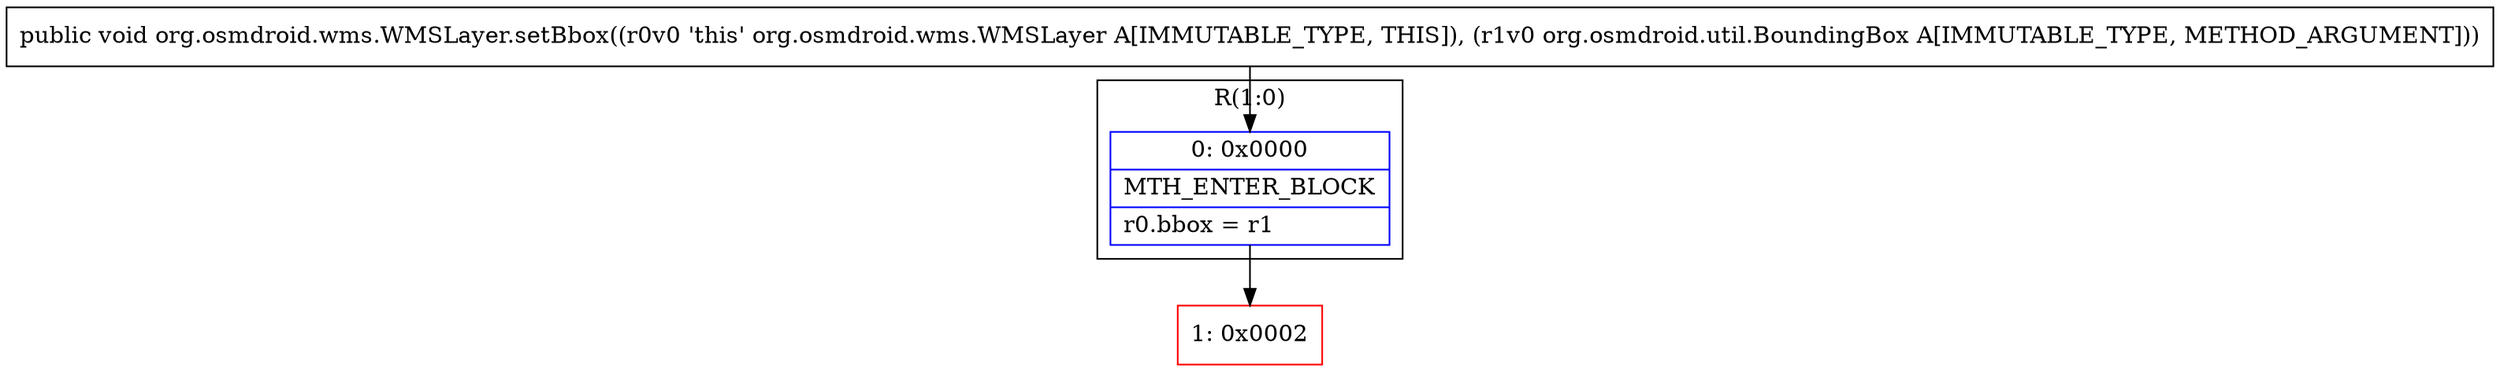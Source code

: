 digraph "CFG fororg.osmdroid.wms.WMSLayer.setBbox(Lorg\/osmdroid\/util\/BoundingBox;)V" {
subgraph cluster_Region_1797044400 {
label = "R(1:0)";
node [shape=record,color=blue];
Node_0 [shape=record,label="{0\:\ 0x0000|MTH_ENTER_BLOCK\l|r0.bbox = r1\l}"];
}
Node_1 [shape=record,color=red,label="{1\:\ 0x0002}"];
MethodNode[shape=record,label="{public void org.osmdroid.wms.WMSLayer.setBbox((r0v0 'this' org.osmdroid.wms.WMSLayer A[IMMUTABLE_TYPE, THIS]), (r1v0 org.osmdroid.util.BoundingBox A[IMMUTABLE_TYPE, METHOD_ARGUMENT])) }"];
MethodNode -> Node_0;
Node_0 -> Node_1;
}

